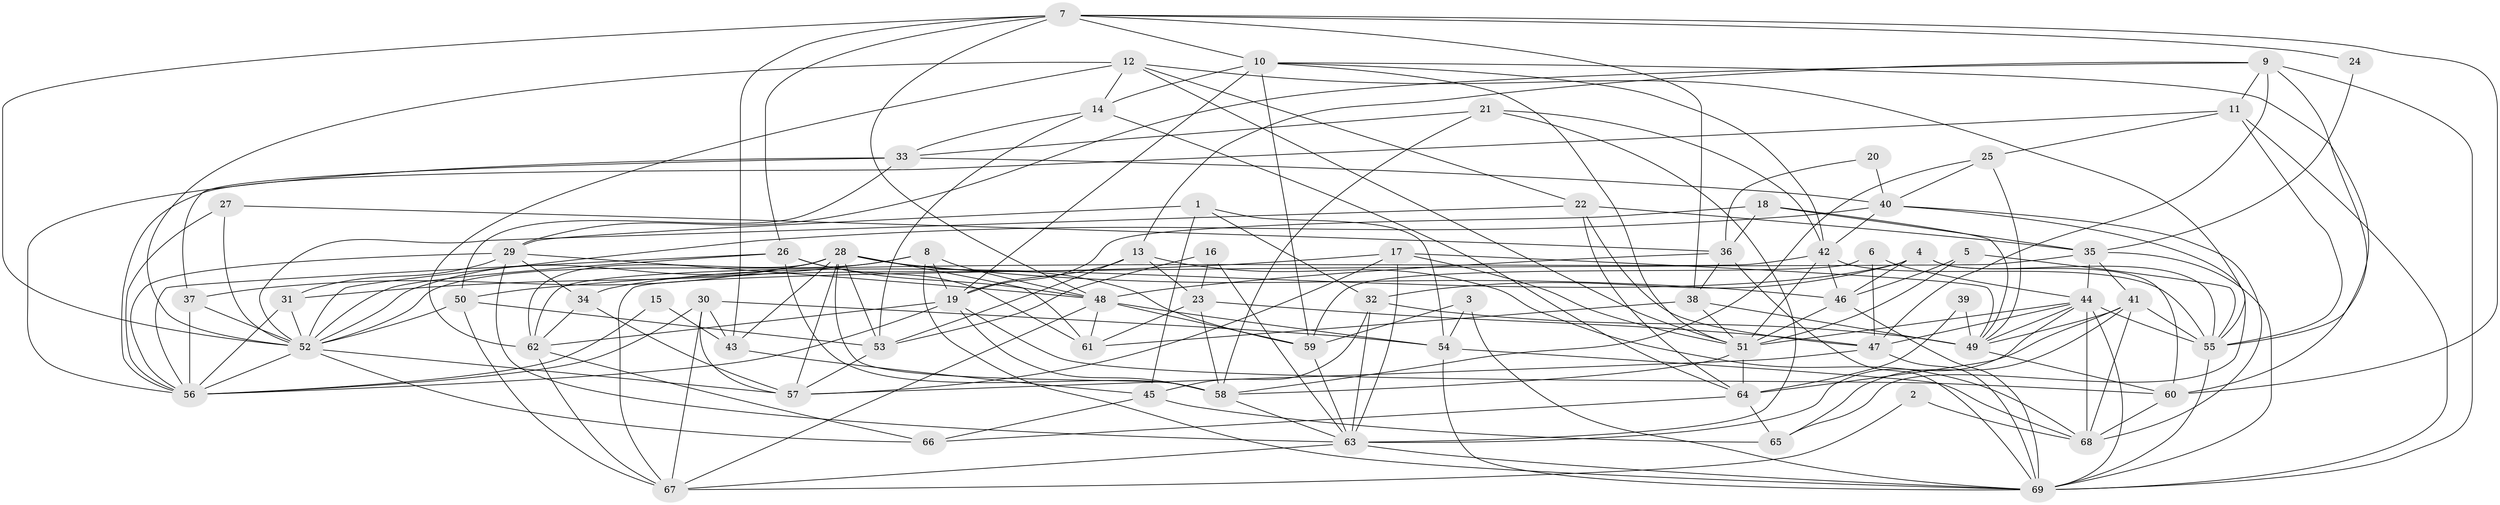 // original degree distribution, {3: 0.2463768115942029, 4: 0.3115942028985507, 5: 0.17391304347826086, 7: 0.036231884057971016, 2: 0.13768115942028986, 6: 0.07246376811594203, 8: 0.014492753623188406, 9: 0.007246376811594203}
// Generated by graph-tools (version 1.1) at 2025/50/03/09/25 03:50:12]
// undirected, 69 vertices, 203 edges
graph export_dot {
graph [start="1"]
  node [color=gray90,style=filled];
  1;
  2;
  3;
  4;
  5;
  6;
  7;
  8;
  9;
  10;
  11;
  12;
  13;
  14;
  15;
  16;
  17;
  18;
  19;
  20;
  21;
  22;
  23;
  24;
  25;
  26;
  27;
  28;
  29;
  30;
  31;
  32;
  33;
  34;
  35;
  36;
  37;
  38;
  39;
  40;
  41;
  42;
  43;
  44;
  45;
  46;
  47;
  48;
  49;
  50;
  51;
  52;
  53;
  54;
  55;
  56;
  57;
  58;
  59;
  60;
  61;
  62;
  63;
  64;
  65;
  66;
  67;
  68;
  69;
  1 -- 29 [weight=1.0];
  1 -- 32 [weight=1.0];
  1 -- 45 [weight=1.0];
  1 -- 54 [weight=1.0];
  2 -- 67 [weight=1.0];
  2 -- 68 [weight=1.0];
  3 -- 54 [weight=1.0];
  3 -- 59 [weight=1.0];
  3 -- 69 [weight=1.0];
  4 -- 32 [weight=1.0];
  4 -- 34 [weight=1.0];
  4 -- 46 [weight=1.0];
  4 -- 55 [weight=1.0];
  4 -- 60 [weight=1.0];
  5 -- 46 [weight=1.0];
  5 -- 51 [weight=1.0];
  5 -- 55 [weight=1.0];
  6 -- 44 [weight=1.0];
  6 -- 47 [weight=1.0];
  6 -- 59 [weight=1.0];
  7 -- 10 [weight=1.0];
  7 -- 24 [weight=1.0];
  7 -- 26 [weight=1.0];
  7 -- 38 [weight=1.0];
  7 -- 43 [weight=1.0];
  7 -- 48 [weight=1.0];
  7 -- 52 [weight=1.0];
  7 -- 60 [weight=1.0];
  8 -- 19 [weight=1.0];
  8 -- 31 [weight=1.0];
  8 -- 48 [weight=1.0];
  8 -- 52 [weight=1.0];
  8 -- 69 [weight=1.0];
  9 -- 11 [weight=1.0];
  9 -- 13 [weight=1.0];
  9 -- 29 [weight=1.0];
  9 -- 47 [weight=1.0];
  9 -- 55 [weight=1.0];
  9 -- 69 [weight=1.0];
  10 -- 14 [weight=1.0];
  10 -- 19 [weight=1.0];
  10 -- 42 [weight=1.0];
  10 -- 51 [weight=1.0];
  10 -- 59 [weight=1.0];
  10 -- 60 [weight=1.0];
  11 -- 25 [weight=1.0];
  11 -- 55 [weight=1.0];
  11 -- 56 [weight=1.0];
  11 -- 69 [weight=1.0];
  12 -- 14 [weight=1.0];
  12 -- 22 [weight=1.0];
  12 -- 51 [weight=1.0];
  12 -- 52 [weight=1.0];
  12 -- 55 [weight=1.0];
  12 -- 62 [weight=1.0];
  13 -- 19 [weight=1.0];
  13 -- 23 [weight=1.0];
  13 -- 53 [weight=1.0];
  13 -- 68 [weight=1.0];
  14 -- 33 [weight=1.0];
  14 -- 53 [weight=1.0];
  14 -- 64 [weight=1.0];
  15 -- 43 [weight=1.0];
  15 -- 56 [weight=1.0];
  16 -- 23 [weight=1.0];
  16 -- 53 [weight=1.0];
  16 -- 63 [weight=1.0];
  17 -- 49 [weight=1.0];
  17 -- 50 [weight=1.0];
  17 -- 51 [weight=1.0];
  17 -- 57 [weight=1.0];
  17 -- 63 [weight=1.0];
  18 -- 19 [weight=1.0];
  18 -- 35 [weight=1.0];
  18 -- 36 [weight=1.0];
  18 -- 49 [weight=1.0];
  19 -- 56 [weight=1.0];
  19 -- 58 [weight=1.0];
  19 -- 60 [weight=1.0];
  19 -- 62 [weight=1.0];
  20 -- 36 [weight=1.0];
  20 -- 40 [weight=1.0];
  21 -- 33 [weight=1.0];
  21 -- 42 [weight=1.0];
  21 -- 58 [weight=1.0];
  21 -- 63 [weight=1.0];
  22 -- 35 [weight=1.0];
  22 -- 47 [weight=1.0];
  22 -- 52 [weight=1.0];
  22 -- 64 [weight=1.0];
  23 -- 47 [weight=1.0];
  23 -- 58 [weight=1.0];
  23 -- 61 [weight=1.0];
  24 -- 35 [weight=1.0];
  25 -- 40 [weight=1.0];
  25 -- 49 [weight=1.0];
  25 -- 58 [weight=1.0];
  26 -- 48 [weight=1.0];
  26 -- 52 [weight=1.0];
  26 -- 56 [weight=1.0];
  26 -- 58 [weight=1.0];
  26 -- 61 [weight=1.0];
  27 -- 36 [weight=1.0];
  27 -- 52 [weight=1.0];
  27 -- 56 [weight=1.0];
  28 -- 37 [weight=1.0];
  28 -- 43 [weight=1.0];
  28 -- 46 [weight=1.0];
  28 -- 52 [weight=1.0];
  28 -- 53 [weight=1.0];
  28 -- 57 [weight=1.0];
  28 -- 58 [weight=1.0];
  28 -- 59 [weight=2.0];
  28 -- 61 [weight=1.0];
  28 -- 62 [weight=1.0];
  29 -- 31 [weight=1.0];
  29 -- 34 [weight=1.0];
  29 -- 48 [weight=1.0];
  29 -- 56 [weight=1.0];
  29 -- 63 [weight=1.0];
  30 -- 43 [weight=1.0];
  30 -- 54 [weight=1.0];
  30 -- 56 [weight=1.0];
  30 -- 57 [weight=1.0];
  30 -- 67 [weight=1.0];
  31 -- 52 [weight=1.0];
  31 -- 56 [weight=1.0];
  32 -- 45 [weight=1.0];
  32 -- 49 [weight=1.0];
  32 -- 63 [weight=1.0];
  33 -- 37 [weight=1.0];
  33 -- 40 [weight=1.0];
  33 -- 50 [weight=1.0];
  33 -- 56 [weight=1.0];
  34 -- 57 [weight=1.0];
  34 -- 62 [weight=1.0];
  35 -- 41 [weight=1.0];
  35 -- 44 [weight=1.0];
  35 -- 67 [weight=1.0];
  35 -- 69 [weight=1.0];
  36 -- 38 [weight=1.0];
  36 -- 48 [weight=1.0];
  36 -- 69 [weight=1.0];
  37 -- 52 [weight=1.0];
  37 -- 56 [weight=1.0];
  38 -- 49 [weight=1.0];
  38 -- 51 [weight=1.0];
  38 -- 61 [weight=1.0];
  39 -- 49 [weight=1.0];
  39 -- 64 [weight=1.0];
  40 -- 42 [weight=1.0];
  40 -- 52 [weight=1.0];
  40 -- 65 [weight=1.0];
  40 -- 68 [weight=1.0];
  41 -- 49 [weight=1.0];
  41 -- 55 [weight=1.0];
  41 -- 64 [weight=1.0];
  41 -- 65 [weight=1.0];
  41 -- 68 [weight=1.0];
  42 -- 46 [weight=1.0];
  42 -- 51 [weight=1.0];
  42 -- 55 [weight=1.0];
  42 -- 62 [weight=1.0];
  43 -- 45 [weight=1.0];
  44 -- 47 [weight=1.0];
  44 -- 49 [weight=1.0];
  44 -- 51 [weight=1.0];
  44 -- 55 [weight=1.0];
  44 -- 63 [weight=1.0];
  44 -- 68 [weight=1.0];
  44 -- 69 [weight=1.0];
  45 -- 65 [weight=1.0];
  45 -- 66 [weight=1.0];
  46 -- 51 [weight=1.0];
  46 -- 69 [weight=1.0];
  47 -- 57 [weight=1.0];
  47 -- 69 [weight=1.0];
  48 -- 54 [weight=1.0];
  48 -- 59 [weight=1.0];
  48 -- 61 [weight=1.0];
  48 -- 67 [weight=1.0];
  49 -- 60 [weight=1.0];
  50 -- 52 [weight=1.0];
  50 -- 53 [weight=1.0];
  50 -- 67 [weight=1.0];
  51 -- 58 [weight=1.0];
  51 -- 64 [weight=1.0];
  52 -- 56 [weight=1.0];
  52 -- 57 [weight=1.0];
  52 -- 66 [weight=1.0];
  53 -- 57 [weight=1.0];
  54 -- 68 [weight=1.0];
  54 -- 69 [weight=1.0];
  55 -- 69 [weight=1.0];
  58 -- 63 [weight=1.0];
  59 -- 63 [weight=1.0];
  60 -- 68 [weight=1.0];
  62 -- 66 [weight=1.0];
  62 -- 67 [weight=1.0];
  63 -- 67 [weight=1.0];
  63 -- 69 [weight=1.0];
  64 -- 65 [weight=1.0];
  64 -- 66 [weight=1.0];
}
